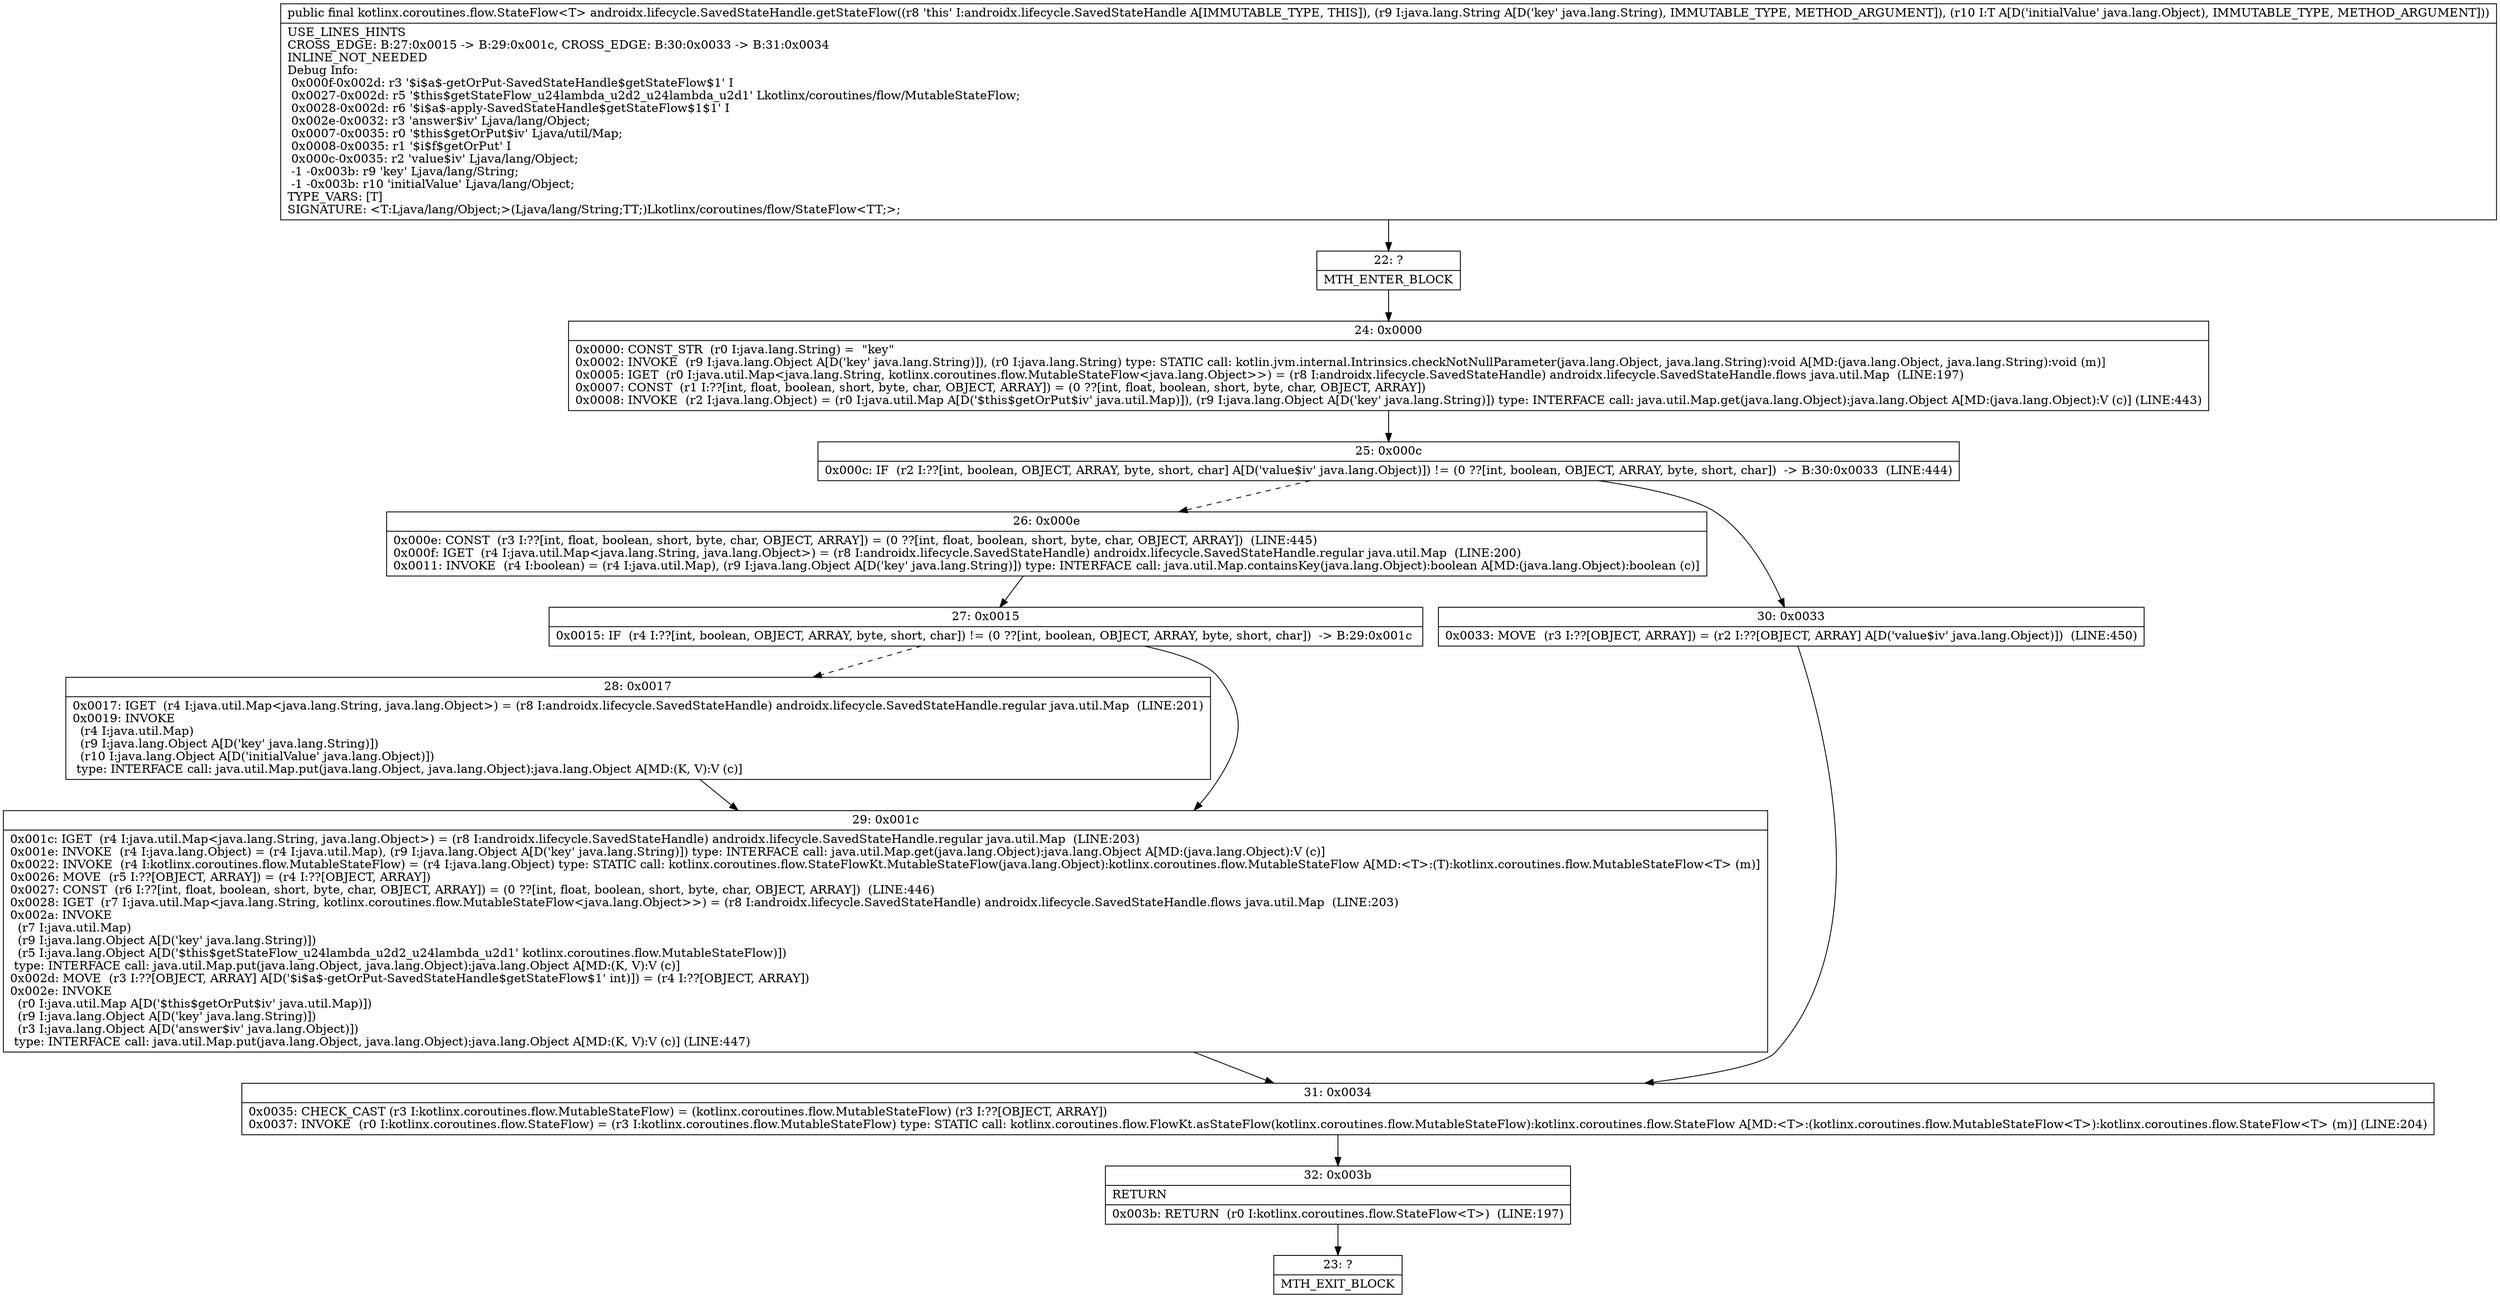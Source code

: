 digraph "CFG forandroidx.lifecycle.SavedStateHandle.getStateFlow(Ljava\/lang\/String;Ljava\/lang\/Object;)Lkotlinx\/coroutines\/flow\/StateFlow;" {
Node_22 [shape=record,label="{22\:\ ?|MTH_ENTER_BLOCK\l}"];
Node_24 [shape=record,label="{24\:\ 0x0000|0x0000: CONST_STR  (r0 I:java.lang.String) =  \"key\" \l0x0002: INVOKE  (r9 I:java.lang.Object A[D('key' java.lang.String)]), (r0 I:java.lang.String) type: STATIC call: kotlin.jvm.internal.Intrinsics.checkNotNullParameter(java.lang.Object, java.lang.String):void A[MD:(java.lang.Object, java.lang.String):void (m)]\l0x0005: IGET  (r0 I:java.util.Map\<java.lang.String, kotlinx.coroutines.flow.MutableStateFlow\<java.lang.Object\>\>) = (r8 I:androidx.lifecycle.SavedStateHandle) androidx.lifecycle.SavedStateHandle.flows java.util.Map  (LINE:197)\l0x0007: CONST  (r1 I:??[int, float, boolean, short, byte, char, OBJECT, ARRAY]) = (0 ??[int, float, boolean, short, byte, char, OBJECT, ARRAY]) \l0x0008: INVOKE  (r2 I:java.lang.Object) = (r0 I:java.util.Map A[D('$this$getOrPut$iv' java.util.Map)]), (r9 I:java.lang.Object A[D('key' java.lang.String)]) type: INTERFACE call: java.util.Map.get(java.lang.Object):java.lang.Object A[MD:(java.lang.Object):V (c)] (LINE:443)\l}"];
Node_25 [shape=record,label="{25\:\ 0x000c|0x000c: IF  (r2 I:??[int, boolean, OBJECT, ARRAY, byte, short, char] A[D('value$iv' java.lang.Object)]) != (0 ??[int, boolean, OBJECT, ARRAY, byte, short, char])  \-\> B:30:0x0033  (LINE:444)\l}"];
Node_26 [shape=record,label="{26\:\ 0x000e|0x000e: CONST  (r3 I:??[int, float, boolean, short, byte, char, OBJECT, ARRAY]) = (0 ??[int, float, boolean, short, byte, char, OBJECT, ARRAY])  (LINE:445)\l0x000f: IGET  (r4 I:java.util.Map\<java.lang.String, java.lang.Object\>) = (r8 I:androidx.lifecycle.SavedStateHandle) androidx.lifecycle.SavedStateHandle.regular java.util.Map  (LINE:200)\l0x0011: INVOKE  (r4 I:boolean) = (r4 I:java.util.Map), (r9 I:java.lang.Object A[D('key' java.lang.String)]) type: INTERFACE call: java.util.Map.containsKey(java.lang.Object):boolean A[MD:(java.lang.Object):boolean (c)]\l}"];
Node_27 [shape=record,label="{27\:\ 0x0015|0x0015: IF  (r4 I:??[int, boolean, OBJECT, ARRAY, byte, short, char]) != (0 ??[int, boolean, OBJECT, ARRAY, byte, short, char])  \-\> B:29:0x001c \l}"];
Node_28 [shape=record,label="{28\:\ 0x0017|0x0017: IGET  (r4 I:java.util.Map\<java.lang.String, java.lang.Object\>) = (r8 I:androidx.lifecycle.SavedStateHandle) androidx.lifecycle.SavedStateHandle.regular java.util.Map  (LINE:201)\l0x0019: INVOKE  \l  (r4 I:java.util.Map)\l  (r9 I:java.lang.Object A[D('key' java.lang.String)])\l  (r10 I:java.lang.Object A[D('initialValue' java.lang.Object)])\l type: INTERFACE call: java.util.Map.put(java.lang.Object, java.lang.Object):java.lang.Object A[MD:(K, V):V (c)]\l}"];
Node_29 [shape=record,label="{29\:\ 0x001c|0x001c: IGET  (r4 I:java.util.Map\<java.lang.String, java.lang.Object\>) = (r8 I:androidx.lifecycle.SavedStateHandle) androidx.lifecycle.SavedStateHandle.regular java.util.Map  (LINE:203)\l0x001e: INVOKE  (r4 I:java.lang.Object) = (r4 I:java.util.Map), (r9 I:java.lang.Object A[D('key' java.lang.String)]) type: INTERFACE call: java.util.Map.get(java.lang.Object):java.lang.Object A[MD:(java.lang.Object):V (c)]\l0x0022: INVOKE  (r4 I:kotlinx.coroutines.flow.MutableStateFlow) = (r4 I:java.lang.Object) type: STATIC call: kotlinx.coroutines.flow.StateFlowKt.MutableStateFlow(java.lang.Object):kotlinx.coroutines.flow.MutableStateFlow A[MD:\<T\>:(T):kotlinx.coroutines.flow.MutableStateFlow\<T\> (m)]\l0x0026: MOVE  (r5 I:??[OBJECT, ARRAY]) = (r4 I:??[OBJECT, ARRAY]) \l0x0027: CONST  (r6 I:??[int, float, boolean, short, byte, char, OBJECT, ARRAY]) = (0 ??[int, float, boolean, short, byte, char, OBJECT, ARRAY])  (LINE:446)\l0x0028: IGET  (r7 I:java.util.Map\<java.lang.String, kotlinx.coroutines.flow.MutableStateFlow\<java.lang.Object\>\>) = (r8 I:androidx.lifecycle.SavedStateHandle) androidx.lifecycle.SavedStateHandle.flows java.util.Map  (LINE:203)\l0x002a: INVOKE  \l  (r7 I:java.util.Map)\l  (r9 I:java.lang.Object A[D('key' java.lang.String)])\l  (r5 I:java.lang.Object A[D('$this$getStateFlow_u24lambda_u2d2_u24lambda_u2d1' kotlinx.coroutines.flow.MutableStateFlow)])\l type: INTERFACE call: java.util.Map.put(java.lang.Object, java.lang.Object):java.lang.Object A[MD:(K, V):V (c)]\l0x002d: MOVE  (r3 I:??[OBJECT, ARRAY] A[D('$i$a$\-getOrPut\-SavedStateHandle$getStateFlow$1' int)]) = (r4 I:??[OBJECT, ARRAY]) \l0x002e: INVOKE  \l  (r0 I:java.util.Map A[D('$this$getOrPut$iv' java.util.Map)])\l  (r9 I:java.lang.Object A[D('key' java.lang.String)])\l  (r3 I:java.lang.Object A[D('answer$iv' java.lang.Object)])\l type: INTERFACE call: java.util.Map.put(java.lang.Object, java.lang.Object):java.lang.Object A[MD:(K, V):V (c)] (LINE:447)\l}"];
Node_31 [shape=record,label="{31\:\ 0x0034|0x0035: CHECK_CAST (r3 I:kotlinx.coroutines.flow.MutableStateFlow) = (kotlinx.coroutines.flow.MutableStateFlow) (r3 I:??[OBJECT, ARRAY]) \l0x0037: INVOKE  (r0 I:kotlinx.coroutines.flow.StateFlow) = (r3 I:kotlinx.coroutines.flow.MutableStateFlow) type: STATIC call: kotlinx.coroutines.flow.FlowKt.asStateFlow(kotlinx.coroutines.flow.MutableStateFlow):kotlinx.coroutines.flow.StateFlow A[MD:\<T\>:(kotlinx.coroutines.flow.MutableStateFlow\<T\>):kotlinx.coroutines.flow.StateFlow\<T\> (m)] (LINE:204)\l}"];
Node_32 [shape=record,label="{32\:\ 0x003b|RETURN\l|0x003b: RETURN  (r0 I:kotlinx.coroutines.flow.StateFlow\<T\>)  (LINE:197)\l}"];
Node_23 [shape=record,label="{23\:\ ?|MTH_EXIT_BLOCK\l}"];
Node_30 [shape=record,label="{30\:\ 0x0033|0x0033: MOVE  (r3 I:??[OBJECT, ARRAY]) = (r2 I:??[OBJECT, ARRAY] A[D('value$iv' java.lang.Object)])  (LINE:450)\l}"];
MethodNode[shape=record,label="{public final kotlinx.coroutines.flow.StateFlow\<T\> androidx.lifecycle.SavedStateHandle.getStateFlow((r8 'this' I:androidx.lifecycle.SavedStateHandle A[IMMUTABLE_TYPE, THIS]), (r9 I:java.lang.String A[D('key' java.lang.String), IMMUTABLE_TYPE, METHOD_ARGUMENT]), (r10 I:T A[D('initialValue' java.lang.Object), IMMUTABLE_TYPE, METHOD_ARGUMENT]))  | USE_LINES_HINTS\lCROSS_EDGE: B:27:0x0015 \-\> B:29:0x001c, CROSS_EDGE: B:30:0x0033 \-\> B:31:0x0034\lINLINE_NOT_NEEDED\lDebug Info:\l  0x000f\-0x002d: r3 '$i$a$\-getOrPut\-SavedStateHandle$getStateFlow$1' I\l  0x0027\-0x002d: r5 '$this$getStateFlow_u24lambda_u2d2_u24lambda_u2d1' Lkotlinx\/coroutines\/flow\/MutableStateFlow;\l  0x0028\-0x002d: r6 '$i$a$\-apply\-SavedStateHandle$getStateFlow$1$1' I\l  0x002e\-0x0032: r3 'answer$iv' Ljava\/lang\/Object;\l  0x0007\-0x0035: r0 '$this$getOrPut$iv' Ljava\/util\/Map;\l  0x0008\-0x0035: r1 '$i$f$getOrPut' I\l  0x000c\-0x0035: r2 'value$iv' Ljava\/lang\/Object;\l  \-1 \-0x003b: r9 'key' Ljava\/lang\/String;\l  \-1 \-0x003b: r10 'initialValue' Ljava\/lang\/Object;\lTYPE_VARS: [T]\lSIGNATURE: \<T:Ljava\/lang\/Object;\>(Ljava\/lang\/String;TT;)Lkotlinx\/coroutines\/flow\/StateFlow\<TT;\>;\l}"];
MethodNode -> Node_22;Node_22 -> Node_24;
Node_24 -> Node_25;
Node_25 -> Node_26[style=dashed];
Node_25 -> Node_30;
Node_26 -> Node_27;
Node_27 -> Node_28[style=dashed];
Node_27 -> Node_29;
Node_28 -> Node_29;
Node_29 -> Node_31;
Node_31 -> Node_32;
Node_32 -> Node_23;
Node_30 -> Node_31;
}

